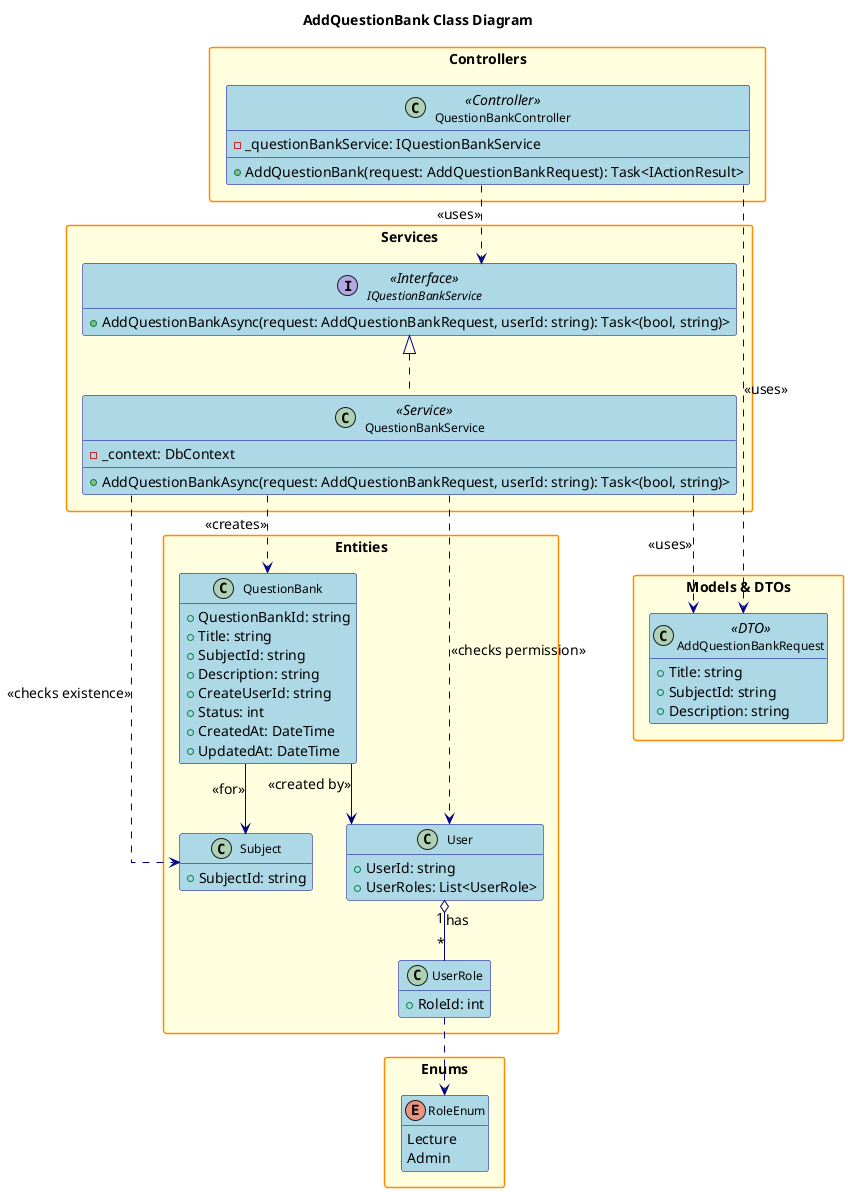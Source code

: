 @startuml
' Class Diagram for AddQuestionBank Feature

title AddQuestionBank Class Diagram

hide empty members
skinparam packageStyle rectangle
skinparam linetype ortho
skinparam defaultFontSize 14
skinparam defaultFontName Arial
skinparam classFontSize 12
skinparam classFontName Arial
skinparam noteFontSize 11
skinparam noteFontName Arial

skinparam class {
    BackgroundColor LightBlue
    BorderColor DarkBlue
    ArrowColor DarkBlue
    FontSize 12
}

skinparam package {
    BackgroundColor LightYellow
    BorderColor DarkOrange
    FontSize 14
    FontStyle bold
}

skinparam interface {
    BackgroundColor LightGreen
    BorderColor DarkGreen
    FontSize 12
}

skinparam enum {
    BackgroundColor LightCyan
    BorderColor DarkCyan
    FontSize 12
}

package "Controllers" {
    class QuestionBankController <<Controller>> {
        - _questionBankService: IQuestionBankService
        + AddQuestionBank(request: AddQuestionBankRequest): Task<IActionResult>
    }
}

package "Services" {
    interface IQuestionBankService <<Interface>> {
        + AddQuestionBankAsync(request: AddQuestionBankRequest, userId: string): Task<(bool, string)>
    }
    class QuestionBankService <<Service>> {
        - _context: DbContext
        + AddQuestionBankAsync(request: AddQuestionBankRequest, userId: string): Task<(bool, string)>
    }
}

package "Models & DTOs" {
    class AddQuestionBankRequest <<DTO>> {
        + Title: string
        + SubjectId: string
        + Description: string
    }
}

package "Entities" {
    class QuestionBank {
        + QuestionBankId: string
        + Title: string
        + SubjectId: string
        + Description: string
        + CreateUserId: string
        + Status: int
        + CreatedAt: DateTime
        + UpdatedAt: DateTime
    }
    class Subject {
        + SubjectId: string
    }
    class User {
        + UserId: string
        + UserRoles: List<UserRole>
    }
    class UserRole {
        + RoleId: int
    }
}

package "Enums" {
    enum RoleEnum {
        Lecture
        Admin
    }
}

' Relationships
QuestionBankController ..> IQuestionBankService : <<uses>>
QuestionBankController ..> AddQuestionBankRequest : <<uses>>
IQuestionBankService <|.. QuestionBankService
QuestionBankService ..> QuestionBank : <<creates>>
QuestionBankService ..> AddQuestionBankRequest : <<uses>>
QuestionBankService ..> User : <<checks permission>>
QuestionBankService ..> Subject : <<checks existence>>
User "1" o-- "*" UserRole : has
QuestionBank --> Subject : <<for>>
QuestionBank --> User : <<created by>>
UserRole ..> RoleEnum

@enduml 